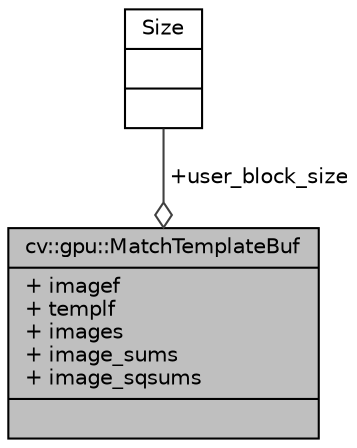digraph "cv::gpu::MatchTemplateBuf"
{
 // LATEX_PDF_SIZE
  edge [fontname="Helvetica",fontsize="10",labelfontname="Helvetica",labelfontsize="10"];
  node [fontname="Helvetica",fontsize="10",shape=record];
  Node1 [label="{cv::gpu::MatchTemplateBuf\n|+ imagef\l+ templf\l+ images\l+ image_sums\l+ image_sqsums\l|}",height=0.2,width=0.4,color="black", fillcolor="grey75", style="filled", fontcolor="black",tooltip=" "];
  Node2 -> Node1 [color="grey25",fontsize="10",style="solid",label=" +user_block_size" ,arrowhead="odiamond",fontname="Helvetica"];
  Node2 [label="{Size\n||}",height=0.2,width=0.4,color="black", fillcolor="white", style="filled",tooltip=" "];
}
